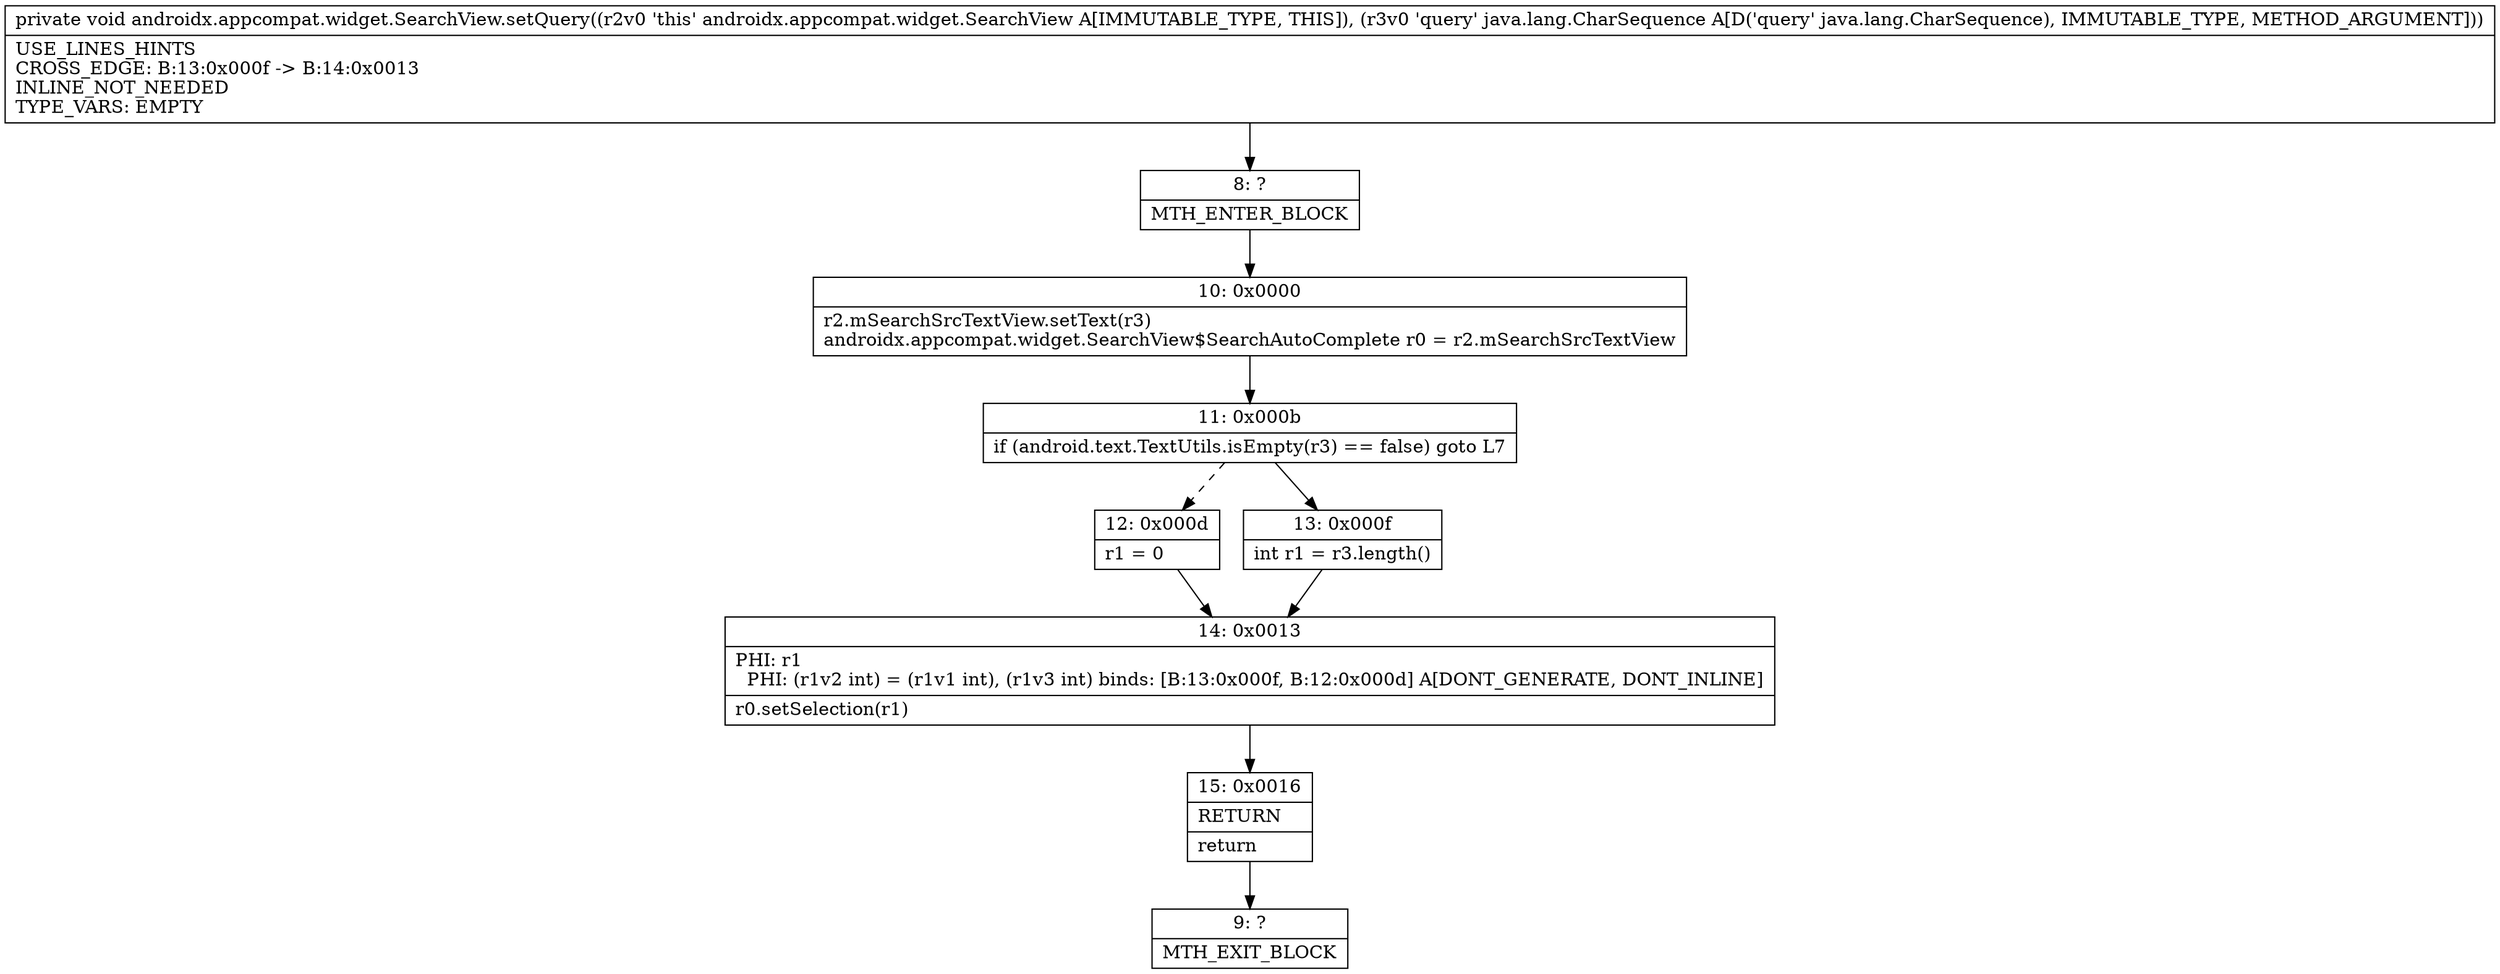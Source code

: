 digraph "CFG forandroidx.appcompat.widget.SearchView.setQuery(Ljava\/lang\/CharSequence;)V" {
Node_8 [shape=record,label="{8\:\ ?|MTH_ENTER_BLOCK\l}"];
Node_10 [shape=record,label="{10\:\ 0x0000|r2.mSearchSrcTextView.setText(r3)\landroidx.appcompat.widget.SearchView$SearchAutoComplete r0 = r2.mSearchSrcTextView\l}"];
Node_11 [shape=record,label="{11\:\ 0x000b|if (android.text.TextUtils.isEmpty(r3) == false) goto L7\l}"];
Node_12 [shape=record,label="{12\:\ 0x000d|r1 = 0\l}"];
Node_14 [shape=record,label="{14\:\ 0x0013|PHI: r1 \l  PHI: (r1v2 int) = (r1v1 int), (r1v3 int) binds: [B:13:0x000f, B:12:0x000d] A[DONT_GENERATE, DONT_INLINE]\l|r0.setSelection(r1)\l}"];
Node_15 [shape=record,label="{15\:\ 0x0016|RETURN\l|return\l}"];
Node_9 [shape=record,label="{9\:\ ?|MTH_EXIT_BLOCK\l}"];
Node_13 [shape=record,label="{13\:\ 0x000f|int r1 = r3.length()\l}"];
MethodNode[shape=record,label="{private void androidx.appcompat.widget.SearchView.setQuery((r2v0 'this' androidx.appcompat.widget.SearchView A[IMMUTABLE_TYPE, THIS]), (r3v0 'query' java.lang.CharSequence A[D('query' java.lang.CharSequence), IMMUTABLE_TYPE, METHOD_ARGUMENT]))  | USE_LINES_HINTS\lCROSS_EDGE: B:13:0x000f \-\> B:14:0x0013\lINLINE_NOT_NEEDED\lTYPE_VARS: EMPTY\l}"];
MethodNode -> Node_8;Node_8 -> Node_10;
Node_10 -> Node_11;
Node_11 -> Node_12[style=dashed];
Node_11 -> Node_13;
Node_12 -> Node_14;
Node_14 -> Node_15;
Node_15 -> Node_9;
Node_13 -> Node_14;
}

